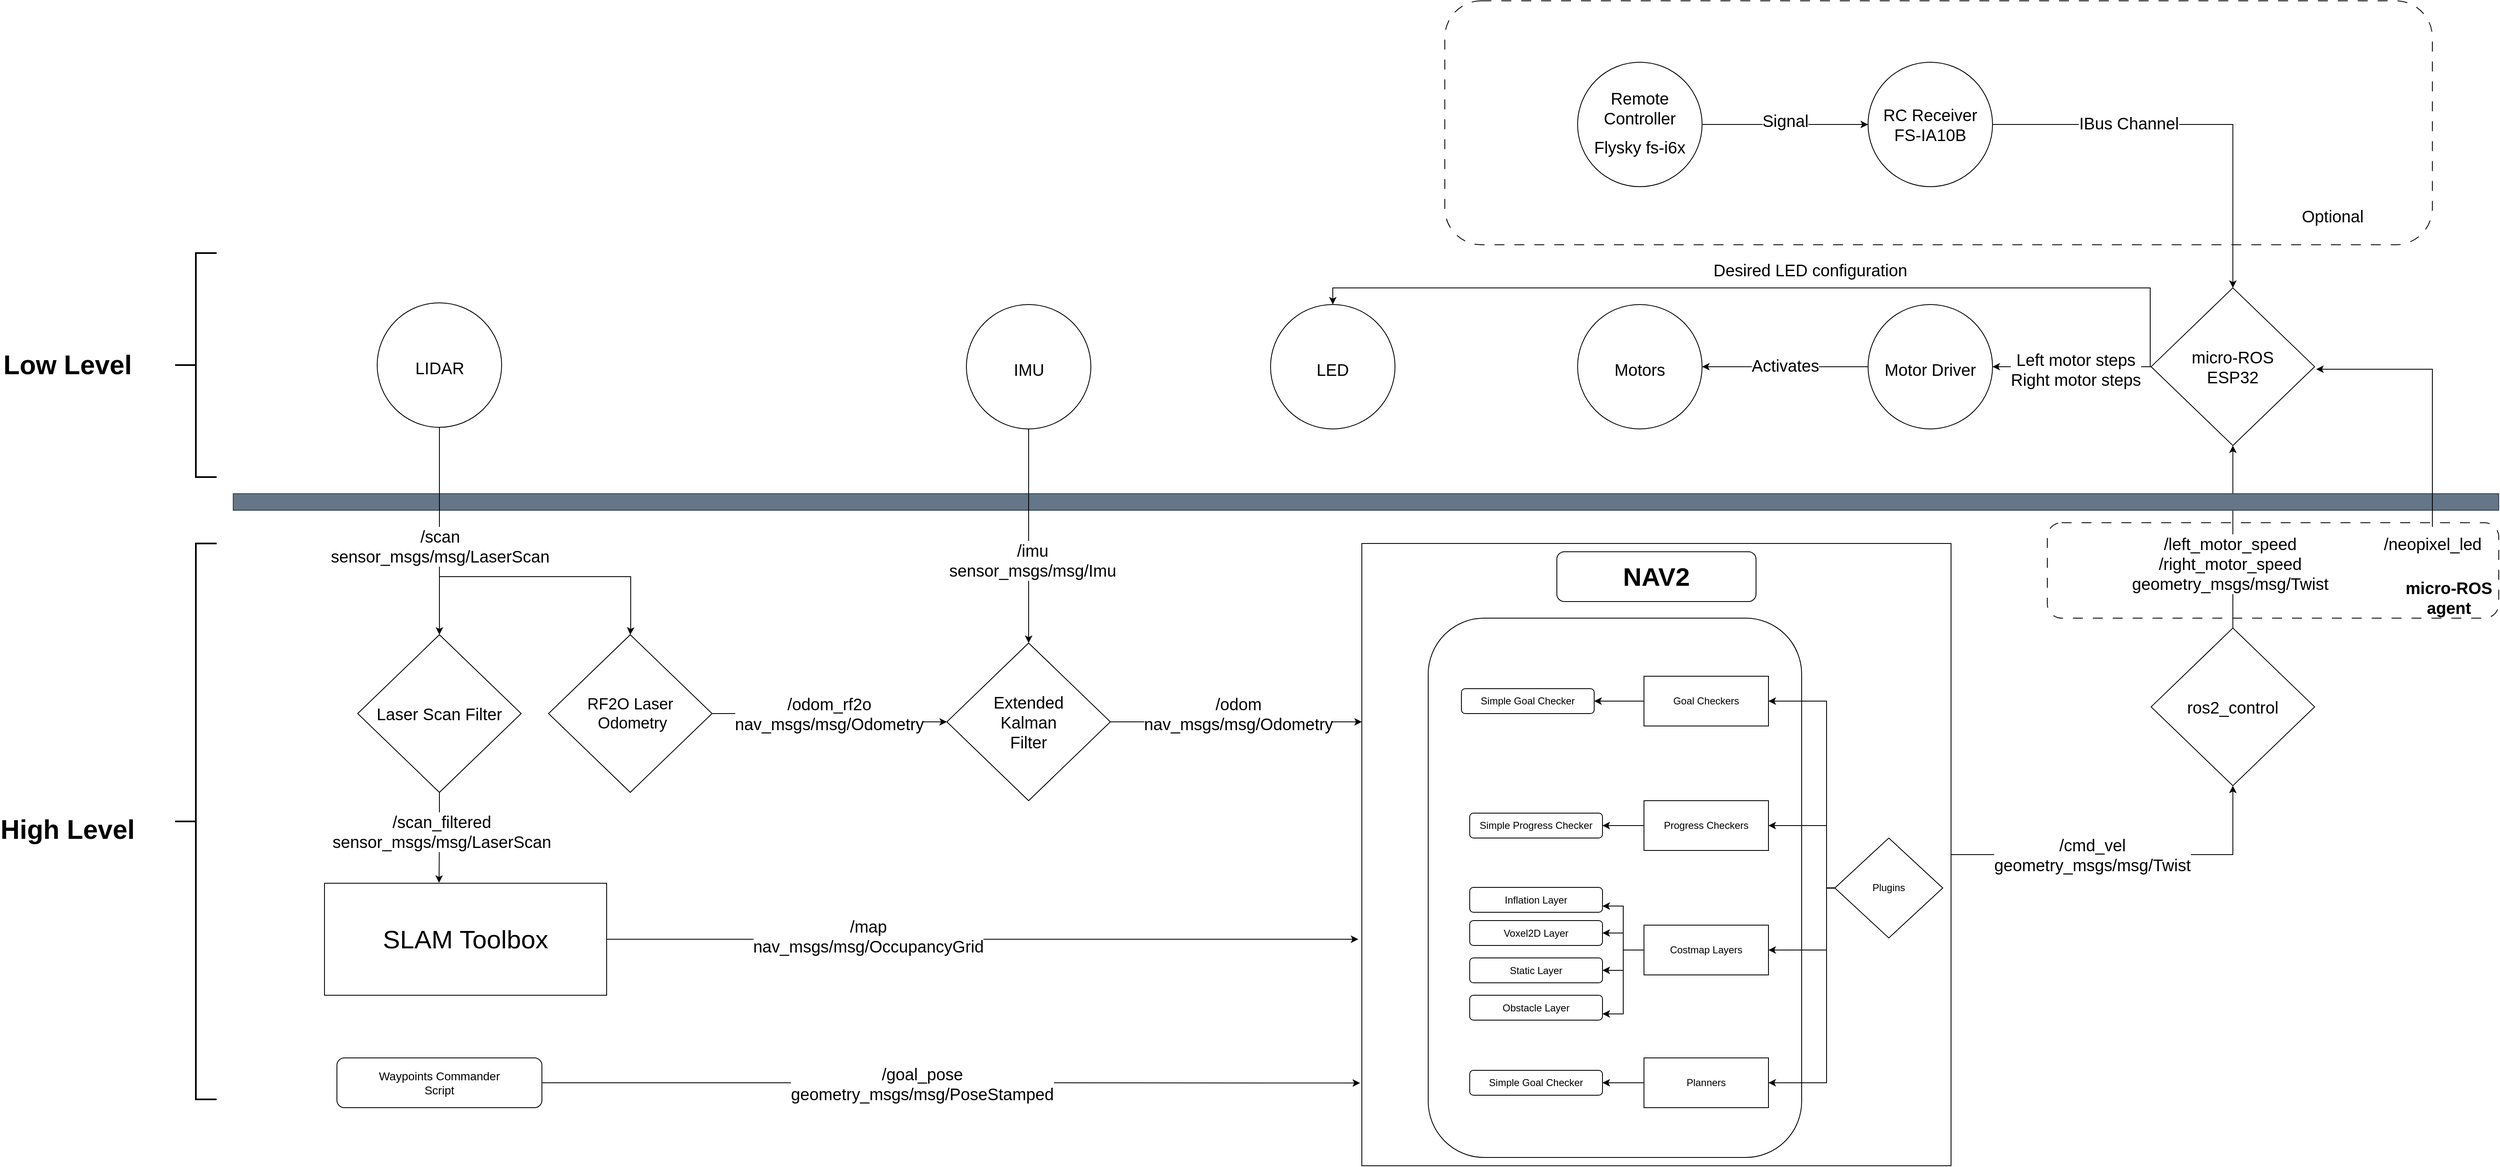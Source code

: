 <mxfile version="20.8.15" type="device"><diagram id="C5RBs43oDa-KdzZeNtuy" name="Page-1"><mxGraphModel dx="4522" dy="2759" grid="1" gridSize="10" guides="1" tooltips="1" connect="1" arrows="1" fold="1" page="1" pageScale="1" pageWidth="827" pageHeight="1169" math="0" shadow="0"><root><mxCell id="WIyWlLk6GJQsqaUBKTNV-0"/><mxCell id="WIyWlLk6GJQsqaUBKTNV-1" parent="WIyWlLk6GJQsqaUBKTNV-0"/><mxCell id="afM65eHOfUpWsiU0Lfw--38" value="" style="rounded=1;whiteSpace=wrap;html=1;dashed=1;dashPattern=12 12;fontSize=20;" vertex="1" parent="WIyWlLk6GJQsqaUBKTNV-1"><mxGeometry x="1056" y="-15" width="544" height="115" as="geometry"/></mxCell><mxCell id="kygisKb4YlQYPGj_dx80-73" style="edgeStyle=orthogonalEdgeStyle;rounded=0;orthogonalLoop=1;jettySize=auto;html=1;entryX=0.5;entryY=1;entryDx=0;entryDy=0;fontSize=32;" parent="WIyWlLk6GJQsqaUBKTNV-1" source="kygisKb4YlQYPGj_dx80-5" target="kygisKb4YlQYPGj_dx80-51" edge="1"><mxGeometry relative="1" as="geometry"/></mxCell><mxCell id="kygisKb4YlQYPGj_dx80-84" value="&lt;div&gt;/cmd_vel&lt;/div&gt;&lt;div&gt;geometry_msgs/msg/Twist&lt;br&gt;&lt;/div&gt;" style="edgeLabel;html=1;align=center;verticalAlign=middle;resizable=0;points=[];fontSize=20;" parent="kygisKb4YlQYPGj_dx80-73" vertex="1" connectable="0"><mxGeometry x="-0.4" y="-1" relative="1" as="geometry"><mxPoint x="43" y="-1" as="offset"/></mxGeometry></mxCell><mxCell id="kygisKb4YlQYPGj_dx80-5" value="" style="rounded=0;whiteSpace=wrap;html=1;" parent="WIyWlLk6GJQsqaUBKTNV-1" vertex="1"><mxGeometry x="230" y="10" width="710" height="750" as="geometry"/></mxCell><mxCell id="kygisKb4YlQYPGj_dx80-6" value="" style="rounded=1;whiteSpace=wrap;html=1;" parent="WIyWlLk6GJQsqaUBKTNV-1" vertex="1"><mxGeometry x="310" y="100" width="450" height="650" as="geometry"/></mxCell><mxCell id="kygisKb4YlQYPGj_dx80-29" style="edgeStyle=orthogonalEdgeStyle;rounded=0;orthogonalLoop=1;jettySize=auto;html=1;" parent="WIyWlLk6GJQsqaUBKTNV-1" source="kygisKb4YlQYPGj_dx80-7" target="kygisKb4YlQYPGj_dx80-12" edge="1"><mxGeometry relative="1" as="geometry"/></mxCell><mxCell id="kygisKb4YlQYPGj_dx80-7" value="Goal Checkers" style="rounded=0;whiteSpace=wrap;html=1;" parent="WIyWlLk6GJQsqaUBKTNV-1" vertex="1"><mxGeometry x="570" y="170" width="150" height="60" as="geometry"/></mxCell><mxCell id="kygisKb4YlQYPGj_dx80-24" style="edgeStyle=orthogonalEdgeStyle;rounded=0;orthogonalLoop=1;jettySize=auto;html=1;" parent="WIyWlLk6GJQsqaUBKTNV-1" source="kygisKb4YlQYPGj_dx80-8" target="kygisKb4YlQYPGj_dx80-18" edge="1"><mxGeometry relative="1" as="geometry"/></mxCell><mxCell id="kygisKb4YlQYPGj_dx80-8" value="Planners" style="rounded=0;whiteSpace=wrap;html=1;" parent="WIyWlLk6GJQsqaUBKTNV-1" vertex="1"><mxGeometry x="570" y="630" width="150" height="60" as="geometry"/></mxCell><mxCell id="kygisKb4YlQYPGj_dx80-19" style="edgeStyle=orthogonalEdgeStyle;rounded=0;orthogonalLoop=1;jettySize=auto;html=1;entryX=1;entryY=0.75;entryDx=0;entryDy=0;" parent="WIyWlLk6GJQsqaUBKTNV-1" source="kygisKb4YlQYPGj_dx80-9" target="kygisKb4YlQYPGj_dx80-14" edge="1"><mxGeometry relative="1" as="geometry"/></mxCell><mxCell id="kygisKb4YlQYPGj_dx80-20" style="edgeStyle=orthogonalEdgeStyle;rounded=0;orthogonalLoop=1;jettySize=auto;html=1;entryX=1;entryY=0.5;entryDx=0;entryDy=0;" parent="WIyWlLk6GJQsqaUBKTNV-1" source="kygisKb4YlQYPGj_dx80-9" target="kygisKb4YlQYPGj_dx80-15" edge="1"><mxGeometry relative="1" as="geometry"/></mxCell><mxCell id="kygisKb4YlQYPGj_dx80-21" style="edgeStyle=orthogonalEdgeStyle;rounded=0;orthogonalLoop=1;jettySize=auto;html=1;entryX=1;entryY=0.5;entryDx=0;entryDy=0;" parent="WIyWlLk6GJQsqaUBKTNV-1" source="kygisKb4YlQYPGj_dx80-9" target="kygisKb4YlQYPGj_dx80-16" edge="1"><mxGeometry relative="1" as="geometry"/></mxCell><mxCell id="kygisKb4YlQYPGj_dx80-22" style="edgeStyle=orthogonalEdgeStyle;rounded=0;orthogonalLoop=1;jettySize=auto;html=1;entryX=1;entryY=0.75;entryDx=0;entryDy=0;" parent="WIyWlLk6GJQsqaUBKTNV-1" source="kygisKb4YlQYPGj_dx80-9" target="kygisKb4YlQYPGj_dx80-17" edge="1"><mxGeometry relative="1" as="geometry"/></mxCell><mxCell id="kygisKb4YlQYPGj_dx80-9" value="Costmap Layers" style="rounded=0;whiteSpace=wrap;html=1;" parent="WIyWlLk6GJQsqaUBKTNV-1" vertex="1"><mxGeometry x="570" y="470" width="150" height="60" as="geometry"/></mxCell><mxCell id="kygisKb4YlQYPGj_dx80-28" style="edgeStyle=orthogonalEdgeStyle;rounded=0;orthogonalLoop=1;jettySize=auto;html=1;" parent="WIyWlLk6GJQsqaUBKTNV-1" source="kygisKb4YlQYPGj_dx80-10" target="kygisKb4YlQYPGj_dx80-13" edge="1"><mxGeometry relative="1" as="geometry"/></mxCell><mxCell id="kygisKb4YlQYPGj_dx80-10" value="Progress Checkers" style="rounded=0;whiteSpace=wrap;html=1;" parent="WIyWlLk6GJQsqaUBKTNV-1" vertex="1"><mxGeometry x="570" y="320" width="150" height="60" as="geometry"/></mxCell><mxCell id="kygisKb4YlQYPGj_dx80-12" value="Simple Goal Checker" style="rounded=1;whiteSpace=wrap;html=1;" parent="WIyWlLk6GJQsqaUBKTNV-1" vertex="1"><mxGeometry x="350" y="185" width="160" height="30" as="geometry"/></mxCell><mxCell id="kygisKb4YlQYPGj_dx80-13" value="Simple Progress Checker" style="rounded=1;whiteSpace=wrap;html=1;" parent="WIyWlLk6GJQsqaUBKTNV-1" vertex="1"><mxGeometry x="360" y="335" width="160" height="30" as="geometry"/></mxCell><mxCell id="kygisKb4YlQYPGj_dx80-14" value="Inflation Layer" style="rounded=1;whiteSpace=wrap;html=1;" parent="WIyWlLk6GJQsqaUBKTNV-1" vertex="1"><mxGeometry x="360" y="424.5" width="160" height="30" as="geometry"/></mxCell><mxCell id="kygisKb4YlQYPGj_dx80-15" value="Voxel2D Layer" style="rounded=1;whiteSpace=wrap;html=1;" parent="WIyWlLk6GJQsqaUBKTNV-1" vertex="1"><mxGeometry x="360" y="464.5" width="160" height="30" as="geometry"/></mxCell><mxCell id="kygisKb4YlQYPGj_dx80-16" value="Static Layer" style="rounded=1;whiteSpace=wrap;html=1;" parent="WIyWlLk6GJQsqaUBKTNV-1" vertex="1"><mxGeometry x="360" y="509.5" width="160" height="30" as="geometry"/></mxCell><mxCell id="kygisKb4YlQYPGj_dx80-17" value="Obstacle Layer" style="rounded=1;whiteSpace=wrap;html=1;" parent="WIyWlLk6GJQsqaUBKTNV-1" vertex="1"><mxGeometry x="360" y="554.5" width="160" height="30" as="geometry"/></mxCell><mxCell id="kygisKb4YlQYPGj_dx80-18" value="Simple Goal Checker" style="rounded=1;whiteSpace=wrap;html=1;" parent="WIyWlLk6GJQsqaUBKTNV-1" vertex="1"><mxGeometry x="360" y="645" width="160" height="30" as="geometry"/></mxCell><mxCell id="kygisKb4YlQYPGj_dx80-32" style="edgeStyle=orthogonalEdgeStyle;rounded=0;orthogonalLoop=1;jettySize=auto;html=1;entryX=1;entryY=0.5;entryDx=0;entryDy=0;" parent="WIyWlLk6GJQsqaUBKTNV-1" source="kygisKb4YlQYPGj_dx80-30" target="kygisKb4YlQYPGj_dx80-7" edge="1"><mxGeometry relative="1" as="geometry"><Array as="points"><mxPoint x="790" y="425"/><mxPoint x="790" y="200"/></Array></mxGeometry></mxCell><mxCell id="kygisKb4YlQYPGj_dx80-33" style="edgeStyle=orthogonalEdgeStyle;rounded=0;orthogonalLoop=1;jettySize=auto;html=1;" parent="WIyWlLk6GJQsqaUBKTNV-1" source="kygisKb4YlQYPGj_dx80-30" target="kygisKb4YlQYPGj_dx80-10" edge="1"><mxGeometry relative="1" as="geometry"><Array as="points"><mxPoint x="790" y="425"/><mxPoint x="790" y="350"/></Array></mxGeometry></mxCell><mxCell id="kygisKb4YlQYPGj_dx80-34" style="edgeStyle=orthogonalEdgeStyle;rounded=0;orthogonalLoop=1;jettySize=auto;html=1;" parent="WIyWlLk6GJQsqaUBKTNV-1" source="kygisKb4YlQYPGj_dx80-30" target="kygisKb4YlQYPGj_dx80-9" edge="1"><mxGeometry relative="1" as="geometry"><Array as="points"><mxPoint x="790" y="425"/><mxPoint x="790" y="500"/></Array></mxGeometry></mxCell><mxCell id="kygisKb4YlQYPGj_dx80-35" style="edgeStyle=orthogonalEdgeStyle;rounded=0;orthogonalLoop=1;jettySize=auto;html=1;entryX=1;entryY=0.5;entryDx=0;entryDy=0;" parent="WIyWlLk6GJQsqaUBKTNV-1" source="kygisKb4YlQYPGj_dx80-30" target="kygisKb4YlQYPGj_dx80-8" edge="1"><mxGeometry relative="1" as="geometry"><Array as="points"><mxPoint x="790" y="425"/><mxPoint x="790" y="660"/></Array></mxGeometry></mxCell><mxCell id="kygisKb4YlQYPGj_dx80-30" value="Plugins" style="rhombus;whiteSpace=wrap;html=1;" parent="WIyWlLk6GJQsqaUBKTNV-1" vertex="1"><mxGeometry x="800" y="365" width="130" height="120.5" as="geometry"/></mxCell><mxCell id="kygisKb4YlQYPGj_dx80-36" value="&lt;font style=&quot;font-size: 31px;&quot;&gt;&lt;b&gt;NAV2&lt;/b&gt;&lt;/font&gt;" style="rounded=1;whiteSpace=wrap;html=1;" parent="WIyWlLk6GJQsqaUBKTNV-1" vertex="1"><mxGeometry x="465" y="20" width="240" height="60" as="geometry"/></mxCell><mxCell id="kygisKb4YlQYPGj_dx80-47" style="edgeStyle=orthogonalEdgeStyle;rounded=0;orthogonalLoop=1;jettySize=auto;html=1;entryX=-0.006;entryY=0.636;entryDx=0;entryDy=0;entryPerimeter=0;fontSize=12;" parent="WIyWlLk6GJQsqaUBKTNV-1" source="kygisKb4YlQYPGj_dx80-38" target="kygisKb4YlQYPGj_dx80-5" edge="1"><mxGeometry relative="1" as="geometry"/></mxCell><mxCell id="kygisKb4YlQYPGj_dx80-81" value="&lt;div&gt;/map&lt;/div&gt;&lt;div&gt;nav_msgs/msg/OccupancyGrid&lt;br&gt;&lt;/div&gt;" style="edgeLabel;html=1;align=center;verticalAlign=middle;resizable=0;points=[];fontSize=20;" parent="kygisKb4YlQYPGj_dx80-47" vertex="1" connectable="0"><mxGeometry x="-0.307" y="4" relative="1" as="geometry"><mxPoint x="1" as="offset"/></mxGeometry></mxCell><mxCell id="kygisKb4YlQYPGj_dx80-38" value="SLAM Toolbox" style="rounded=0;whiteSpace=wrap;html=1;fontSize=31;" parent="WIyWlLk6GJQsqaUBKTNV-1" vertex="1"><mxGeometry x="-1020" y="419.5" width="340" height="135" as="geometry"/></mxCell><mxCell id="kygisKb4YlQYPGj_dx80-49" style="edgeStyle=orthogonalEdgeStyle;rounded=0;orthogonalLoop=1;jettySize=auto;html=1;entryX=-0.003;entryY=0.867;entryDx=0;entryDy=0;entryPerimeter=0;fontSize=12;" parent="WIyWlLk6GJQsqaUBKTNV-1" source="kygisKb4YlQYPGj_dx80-44" target="kygisKb4YlQYPGj_dx80-5" edge="1"><mxGeometry relative="1" as="geometry"/></mxCell><mxCell id="kygisKb4YlQYPGj_dx80-82" value="&lt;div&gt;/goal_pose&lt;/div&gt;&lt;div&gt;geometry_msgs/msg/PoseStamped&lt;br&gt;&lt;/div&gt;" style="edgeLabel;html=1;align=center;verticalAlign=middle;resizable=0;points=[];fontSize=20;" parent="kygisKb4YlQYPGj_dx80-49" vertex="1" connectable="0"><mxGeometry x="-0.073" y="-1" relative="1" as="geometry"><mxPoint x="1" as="offset"/></mxGeometry></mxCell><mxCell id="kygisKb4YlQYPGj_dx80-44" value="&lt;div style=&quot;font-size: 14px;&quot;&gt;&lt;font style=&quot;font-size: 14px;&quot;&gt;Waypoints Commander&lt;/font&gt;&lt;/div&gt;&lt;div style=&quot;font-size: 14px;&quot;&gt;&lt;font style=&quot;font-size: 14px;&quot;&gt;Script&lt;br&gt;&lt;/font&gt;&lt;/div&gt;" style="rounded=1;whiteSpace=wrap;html=1;fontSize=12;" parent="WIyWlLk6GJQsqaUBKTNV-1" vertex="1"><mxGeometry x="-1005" y="630" width="247" height="60" as="geometry"/></mxCell><mxCell id="kygisKb4YlQYPGj_dx80-67" style="edgeStyle=orthogonalEdgeStyle;rounded=0;orthogonalLoop=1;jettySize=auto;html=1;entryX=0.406;entryY=-0.004;entryDx=0;entryDy=0;entryPerimeter=0;fontSize=32;" parent="WIyWlLk6GJQsqaUBKTNV-1" source="kygisKb4YlQYPGj_dx80-50" target="kygisKb4YlQYPGj_dx80-38" edge="1"><mxGeometry relative="1" as="geometry"/></mxCell><mxCell id="kygisKb4YlQYPGj_dx80-78" value="&lt;div&gt;/scan_filtered&lt;/div&gt;&lt;div&gt;sensor_msgs/msg/LaserScan&lt;br&gt;&lt;/div&gt;" style="edgeLabel;html=1;align=center;verticalAlign=middle;resizable=0;points=[];fontSize=20;" parent="kygisKb4YlQYPGj_dx80-67" vertex="1" connectable="0"><mxGeometry x="-0.148" y="2" relative="1" as="geometry"><mxPoint as="offset"/></mxGeometry></mxCell><mxCell id="kygisKb4YlQYPGj_dx80-50" value="&lt;font style=&quot;font-size: 20px;&quot;&gt;Laser Scan Filter&lt;/font&gt;" style="rhombus;whiteSpace=wrap;html=1;fontSize=12;" parent="WIyWlLk6GJQsqaUBKTNV-1" vertex="1"><mxGeometry x="-980" y="120" width="197" height="190" as="geometry"/></mxCell><mxCell id="kygisKb4YlQYPGj_dx80-76" style="edgeStyle=orthogonalEdgeStyle;rounded=0;orthogonalLoop=1;jettySize=auto;html=1;entryX=0.5;entryY=1;entryDx=0;entryDy=0;fontSize=32;" parent="WIyWlLk6GJQsqaUBKTNV-1" source="kygisKb4YlQYPGj_dx80-51" target="kygisKb4YlQYPGj_dx80-75" edge="1"><mxGeometry relative="1" as="geometry"/></mxCell><mxCell id="kygisKb4YlQYPGj_dx80-85" value="&lt;div&gt;/left_motor_speed&lt;/div&gt;&lt;div&gt;/right_motor_speed&lt;/div&gt;&lt;div&gt;geometry_msgs/msg/Twist&lt;/div&gt;" style="edgeLabel;html=1;align=center;verticalAlign=middle;resizable=0;points=[];fontSize=20;" parent="kygisKb4YlQYPGj_dx80-76" vertex="1" connectable="0"><mxGeometry x="-0.281" y="4" relative="1" as="geometry"><mxPoint y="1" as="offset"/></mxGeometry></mxCell><mxCell id="kygisKb4YlQYPGj_dx80-51" value="&lt;font style=&quot;font-size: 20px;&quot;&gt;ros2_control&lt;/font&gt;" style="rhombus;whiteSpace=wrap;html=1;fontSize=12;" parent="WIyWlLk6GJQsqaUBKTNV-1" vertex="1"><mxGeometry x="1181.11" y="111.94" width="197" height="190" as="geometry"/></mxCell><mxCell id="kygisKb4YlQYPGj_dx80-71" value="" style="edgeStyle=orthogonalEdgeStyle;rounded=0;orthogonalLoop=1;jettySize=auto;html=1;fontSize=32;" parent="WIyWlLk6GJQsqaUBKTNV-1" source="kygisKb4YlQYPGj_dx80-52" target="kygisKb4YlQYPGj_dx80-5" edge="1"><mxGeometry relative="1" as="geometry"><Array as="points"><mxPoint x="30" y="225"/><mxPoint x="30" y="225"/></Array></mxGeometry></mxCell><mxCell id="kygisKb4YlQYPGj_dx80-80" value="&lt;div&gt;/odom&lt;/div&gt;&lt;div&gt;nav_msgs/msg/Odometry&lt;/div&gt;" style="edgeLabel;html=1;align=center;verticalAlign=middle;resizable=0;points=[];fontSize=20;" parent="kygisKb4YlQYPGj_dx80-71" vertex="1" connectable="0"><mxGeometry x="-0.173" y="-8" relative="1" as="geometry"><mxPoint x="28" y="-18" as="offset"/></mxGeometry></mxCell><mxCell id="kygisKb4YlQYPGj_dx80-52" value="&lt;div style=&quot;font-size: 20px;&quot;&gt;&lt;font style=&quot;font-size: 20px;&quot;&gt;Extended&lt;/font&gt;&lt;/div&gt;&lt;div style=&quot;font-size: 20px;&quot;&gt;&lt;font style=&quot;font-size: 20px;&quot;&gt;Kalman&lt;/font&gt;&lt;/div&gt;&lt;div style=&quot;font-size: 20px;&quot;&gt;&lt;font style=&quot;font-size: 20px;&quot;&gt;Filter&lt;/font&gt;&lt;br&gt;&lt;/div&gt;" style="rhombus;whiteSpace=wrap;html=1;fontSize=12;" parent="WIyWlLk6GJQsqaUBKTNV-1" vertex="1"><mxGeometry x="-270" y="130" width="197" height="190" as="geometry"/></mxCell><mxCell id="kygisKb4YlQYPGj_dx80-70" style="edgeStyle=orthogonalEdgeStyle;rounded=0;orthogonalLoop=1;jettySize=auto;html=1;entryX=0;entryY=0.5;entryDx=0;entryDy=0;fontSize=32;" parent="WIyWlLk6GJQsqaUBKTNV-1" source="kygisKb4YlQYPGj_dx80-53" target="kygisKb4YlQYPGj_dx80-52" edge="1"><mxGeometry relative="1" as="geometry"><Array as="points"><mxPoint x="-410" y="215"/><mxPoint x="-410" y="225"/></Array></mxGeometry></mxCell><mxCell id="kygisKb4YlQYPGj_dx80-79" value="&lt;div&gt;/odom_rf2o&lt;/div&gt;&lt;div&gt;nav_msgs/msg/Odometry&lt;br&gt;&lt;/div&gt;" style="edgeLabel;html=1;align=center;verticalAlign=middle;resizable=0;points=[];fontSize=20;" parent="kygisKb4YlQYPGj_dx80-70" vertex="1" connectable="0"><mxGeometry x="0.183" y="4" relative="1" as="geometry"><mxPoint x="-23" y="-6" as="offset"/></mxGeometry></mxCell><mxCell id="kygisKb4YlQYPGj_dx80-53" value="&lt;div&gt;&lt;font style=&quot;font-size: 19px;&quot;&gt;RF2O Laser&lt;/font&gt;&lt;/div&gt;&lt;div&gt;&lt;font style=&quot;font-size: 19px;&quot;&gt;&amp;nbsp;Odometry&lt;/font&gt;&lt;/div&gt;" style="rhombus;whiteSpace=wrap;html=1;fontSize=12;" parent="WIyWlLk6GJQsqaUBKTNV-1" vertex="1"><mxGeometry x="-750" y="120" width="197" height="190" as="geometry"/></mxCell><mxCell id="kygisKb4YlQYPGj_dx80-60" value="" style="rounded=0;whiteSpace=wrap;html=1;fontSize=20;fillColor=#647687;fontColor=#ffffff;strokeColor=#314354;" parent="WIyWlLk6GJQsqaUBKTNV-1" vertex="1"><mxGeometry x="-1130" y="-50" width="2730" height="20" as="geometry"/></mxCell><mxCell id="kygisKb4YlQYPGj_dx80-61" value="" style="strokeWidth=2;html=1;shape=mxgraph.flowchart.annotation_2;align=left;labelPosition=right;pointerEvents=1;fontSize=20;" parent="WIyWlLk6GJQsqaUBKTNV-1" vertex="1"><mxGeometry x="-1200" y="10" width="50" height="670" as="geometry"/></mxCell><mxCell id="kygisKb4YlQYPGj_dx80-63" value="&lt;font style=&quot;font-size: 32px;&quot;&gt;High Level&lt;/font&gt;" style="text;strokeColor=none;fillColor=none;html=1;fontSize=20;fontStyle=1;verticalAlign=middle;align=center;" parent="WIyWlLk6GJQsqaUBKTNV-1" vertex="1"><mxGeometry x="-1380" y="335" width="100" height="40" as="geometry"/></mxCell><mxCell id="kygisKb4YlQYPGj_dx80-66" style="edgeStyle=orthogonalEdgeStyle;rounded=0;orthogonalLoop=1;jettySize=auto;html=1;entryX=0.5;entryY=0;entryDx=0;entryDy=0;fontSize=32;" parent="WIyWlLk6GJQsqaUBKTNV-1" source="kygisKb4YlQYPGj_dx80-64" target="kygisKb4YlQYPGj_dx80-50" edge="1"><mxGeometry relative="1" as="geometry"/></mxCell><mxCell id="kygisKb4YlQYPGj_dx80-68" style="edgeStyle=orthogonalEdgeStyle;rounded=0;orthogonalLoop=1;jettySize=auto;html=1;entryX=0.5;entryY=0;entryDx=0;entryDy=0;fontSize=32;" parent="WIyWlLk6GJQsqaUBKTNV-1" source="kygisKb4YlQYPGj_dx80-64" target="kygisKb4YlQYPGj_dx80-53" edge="1"><mxGeometry relative="1" as="geometry"><Array as="points"><mxPoint x="-881" y="50"/><mxPoint x="-651" y="50"/><mxPoint x="-651" y="110"/></Array></mxGeometry></mxCell><mxCell id="kygisKb4YlQYPGj_dx80-77" value="&lt;div&gt;/scan&lt;/div&gt;&lt;div&gt;sensor_msgs/msg/LaserScan&lt;br&gt;&lt;/div&gt;" style="edgeLabel;html=1;align=center;verticalAlign=middle;resizable=0;points=[];fontSize=20;" parent="kygisKb4YlQYPGj_dx80-68" vertex="1" connectable="0"><mxGeometry x="-0.861" y="-5" relative="1" as="geometry"><mxPoint x="5" y="109" as="offset"/></mxGeometry></mxCell><mxCell id="kygisKb4YlQYPGj_dx80-64" value="&lt;font style=&quot;font-size: 20px;&quot;&gt;LIDAR&lt;/font&gt;" style="ellipse;whiteSpace=wrap;html=1;aspect=fixed;fontSize=32;" parent="WIyWlLk6GJQsqaUBKTNV-1" vertex="1"><mxGeometry x="-956.5" y="-280" width="150" height="150" as="geometry"/></mxCell><mxCell id="kygisKb4YlQYPGj_dx80-72" style="edgeStyle=orthogonalEdgeStyle;rounded=0;orthogonalLoop=1;jettySize=auto;html=1;entryX=0.5;entryY=0;entryDx=0;entryDy=0;fontSize=32;" parent="WIyWlLk6GJQsqaUBKTNV-1" source="kygisKb4YlQYPGj_dx80-65" target="kygisKb4YlQYPGj_dx80-52" edge="1"><mxGeometry relative="1" as="geometry"/></mxCell><mxCell id="kygisKb4YlQYPGj_dx80-83" value="&lt;div&gt;/imu&lt;/div&gt;&lt;div&gt;sensor_msgs/msg/Imu&lt;br&gt;&lt;/div&gt;" style="edgeLabel;html=1;align=center;verticalAlign=middle;resizable=0;points=[];fontSize=20;" parent="kygisKb4YlQYPGj_dx80-72" vertex="1" connectable="0"><mxGeometry x="0.23" y="4" relative="1" as="geometry"><mxPoint y="-1" as="offset"/></mxGeometry></mxCell><mxCell id="kygisKb4YlQYPGj_dx80-65" value="&lt;font style=&quot;font-size: 20px;&quot;&gt;IMU&lt;/font&gt;" style="ellipse;whiteSpace=wrap;html=1;aspect=fixed;fontSize=32;" parent="WIyWlLk6GJQsqaUBKTNV-1" vertex="1"><mxGeometry x="-246.5" y="-278.06" width="150" height="150" as="geometry"/></mxCell><mxCell id="afM65eHOfUpWsiU0Lfw--4" style="edgeStyle=orthogonalEdgeStyle;rounded=0;orthogonalLoop=1;jettySize=auto;html=1;entryX=1;entryY=0.5;entryDx=0;entryDy=0;fontSize=20;" edge="1" parent="WIyWlLk6GJQsqaUBKTNV-1" source="kygisKb4YlQYPGj_dx80-75" target="afM65eHOfUpWsiU0Lfw--0"><mxGeometry relative="1" as="geometry"/></mxCell><mxCell id="afM65eHOfUpWsiU0Lfw--14" style="edgeStyle=orthogonalEdgeStyle;rounded=0;orthogonalLoop=1;jettySize=auto;html=1;fontSize=20;entryX=0.5;entryY=0;entryDx=0;entryDy=0;" edge="1" parent="WIyWlLk6GJQsqaUBKTNV-1" target="afM65eHOfUpWsiU0Lfw--13"><mxGeometry relative="1" as="geometry"><mxPoint x="200" y="-410" as="targetPoint"/><mxPoint x="1180" y="-203" as="sourcePoint"/><Array as="points"><mxPoint x="1180" y="-298"/><mxPoint x="195" y="-298"/></Array></mxGeometry></mxCell><mxCell id="kygisKb4YlQYPGj_dx80-75" value="&lt;div&gt;&lt;font style=&quot;font-size: 20px;&quot;&gt;micro-ROS&lt;/font&gt;&lt;/div&gt;&lt;div&gt;&lt;font style=&quot;font-size: 20px;&quot;&gt;ESP32&lt;br&gt;&lt;/font&gt;&lt;/div&gt;" style="rhombus;whiteSpace=wrap;html=1;fontSize=12;" parent="WIyWlLk6GJQsqaUBKTNV-1" vertex="1"><mxGeometry x="1181.11" y="-298.06" width="197" height="190" as="geometry"/></mxCell><mxCell id="kygisKb4YlQYPGj_dx80-86" value="" style="strokeWidth=2;html=1;shape=mxgraph.flowchart.annotation_2;align=left;labelPosition=right;pointerEvents=1;fontSize=20;" parent="WIyWlLk6GJQsqaUBKTNV-1" vertex="1"><mxGeometry x="-1200" y="-340" width="50" height="270" as="geometry"/></mxCell><mxCell id="kygisKb4YlQYPGj_dx80-87" value="&lt;font style=&quot;font-size: 32px;&quot;&gt;Low Level&lt;/font&gt;" style="text;strokeColor=none;fillColor=none;html=1;fontSize=20;fontStyle=1;verticalAlign=middle;align=center;" parent="WIyWlLk6GJQsqaUBKTNV-1" vertex="1"><mxGeometry x="-1380" y="-225" width="100" height="40" as="geometry"/></mxCell><mxCell id="afM65eHOfUpWsiU0Lfw--10" style="edgeStyle=orthogonalEdgeStyle;rounded=0;orthogonalLoop=1;jettySize=auto;html=1;fontSize=20;entryX=1;entryY=0.5;entryDx=0;entryDy=0;" edge="1" parent="WIyWlLk6GJQsqaUBKTNV-1" source="afM65eHOfUpWsiU0Lfw--0" target="afM65eHOfUpWsiU0Lfw--9"><mxGeometry relative="1" as="geometry"><mxPoint x="700" y="-203.06" as="targetPoint"/></mxGeometry></mxCell><mxCell id="afM65eHOfUpWsiU0Lfw--0" value="&lt;font style=&quot;font-size: 20px;&quot;&gt;Motor Driver&lt;/font&gt;" style="ellipse;whiteSpace=wrap;html=1;aspect=fixed;fontSize=32;" vertex="1" parent="WIyWlLk6GJQsqaUBKTNV-1"><mxGeometry x="840" y="-278.06" width="150" height="150" as="geometry"/></mxCell><mxCell id="afM65eHOfUpWsiU0Lfw--7" value="&lt;div&gt;Left motor steps&lt;/div&gt;&lt;div&gt;Right motor steps&lt;br&gt;&lt;/div&gt;" style="edgeLabel;html=1;align=center;verticalAlign=middle;resizable=0;points=[];fontSize=20;" vertex="1" connectable="0" parent="WIyWlLk6GJQsqaUBKTNV-1"><mxGeometry x="1090.0" y="-200.0" as="geometry"/></mxCell><mxCell id="afM65eHOfUpWsiU0Lfw--9" value="&lt;font style=&quot;font-size: 20px;&quot;&gt;Motors&lt;/font&gt;" style="ellipse;whiteSpace=wrap;html=1;aspect=fixed;fontSize=32;" vertex="1" parent="WIyWlLk6GJQsqaUBKTNV-1"><mxGeometry x="490" y="-278.06" width="150" height="150" as="geometry"/></mxCell><mxCell id="afM65eHOfUpWsiU0Lfw--11" value="Activates" style="edgeLabel;html=1;align=center;verticalAlign=middle;resizable=0;points=[];fontSize=20;" vertex="1" connectable="0" parent="WIyWlLk6GJQsqaUBKTNV-1"><mxGeometry x="740.0" y="-205.0" as="geometry"/></mxCell><mxCell id="afM65eHOfUpWsiU0Lfw--13" value="&lt;font style=&quot;font-size: 20px;&quot;&gt;LED&lt;/font&gt;" style="ellipse;whiteSpace=wrap;html=1;aspect=fixed;fontSize=32;" vertex="1" parent="WIyWlLk6GJQsqaUBKTNV-1"><mxGeometry x="120" y="-278.06" width="150" height="150" as="geometry"/></mxCell><mxCell id="afM65eHOfUpWsiU0Lfw--16" value="&lt;div&gt;Desired LED configuration&lt;br&gt;&lt;/div&gt;" style="edgeLabel;html=1;align=center;verticalAlign=middle;resizable=0;points=[];fontSize=20;" vertex="1" connectable="0" parent="WIyWlLk6GJQsqaUBKTNV-1"><mxGeometry x="770.0" y="-320.0" as="geometry"/></mxCell><mxCell id="afM65eHOfUpWsiU0Lfw--17" value="/neopixel_led&lt;span class=&quot;pl-s&quot;&gt;&lt;/span&gt;" style="edgeLabel;html=1;align=center;verticalAlign=middle;resizable=0;points=[];fontSize=20;" vertex="1" connectable="0" parent="WIyWlLk6GJQsqaUBKTNV-1"><mxGeometry x="1520.0" y="10" as="geometry"/></mxCell><mxCell id="afM65eHOfUpWsiU0Lfw--31" value="" style="rounded=1;whiteSpace=wrap;html=1;fontSize=20;dashed=1;dashPattern=12 12;" vertex="1" parent="WIyWlLk6GJQsqaUBKTNV-1"><mxGeometry x="330" y="-644" width="1190" height="294" as="geometry"/></mxCell><mxCell id="afM65eHOfUpWsiU0Lfw--19" value="" style="endArrow=classic;html=1;rounded=0;fontSize=20;" edge="1" parent="WIyWlLk6GJQsqaUBKTNV-1"><mxGeometry width="50" height="50" relative="1" as="geometry"><mxPoint x="1520" y="-10" as="sourcePoint"/><mxPoint x="1380" y="-200" as="targetPoint"/><Array as="points"><mxPoint x="1520" y="-200"/></Array></mxGeometry></mxCell><mxCell id="afM65eHOfUpWsiU0Lfw--22" style="edgeStyle=orthogonalEdgeStyle;rounded=0;orthogonalLoop=1;jettySize=auto;html=1;entryX=0;entryY=0.5;entryDx=0;entryDy=0;fontSize=20;" edge="1" parent="WIyWlLk6GJQsqaUBKTNV-1" source="afM65eHOfUpWsiU0Lfw--21" target="afM65eHOfUpWsiU0Lfw--23"><mxGeometry relative="1" as="geometry"/></mxCell><mxCell id="afM65eHOfUpWsiU0Lfw--25" value="Signal" style="edgeLabel;html=1;align=center;verticalAlign=middle;resizable=0;points=[];fontSize=20;" vertex="1" connectable="0" parent="afM65eHOfUpWsiU0Lfw--22"><mxGeometry x="0.26" y="4" relative="1" as="geometry"><mxPoint x="-26" y="-1" as="offset"/></mxGeometry></mxCell><mxCell id="afM65eHOfUpWsiU0Lfw--21" value="&lt;div style=&quot;font-size: 20px;&quot;&gt;&lt;font style=&quot;font-size: 20px;&quot;&gt;Remote&lt;/font&gt;&lt;/div&gt;&lt;div style=&quot;font-size: 20px;&quot;&gt;&lt;font style=&quot;font-size: 20px;&quot;&gt;Controller&lt;br&gt;&lt;/font&gt;&lt;/div&gt;&lt;div&gt;&lt;font style=&quot;font-size: 20px;&quot;&gt;Flysky fs-i6x&lt;/font&gt;&lt;br&gt;&lt;/div&gt;" style="ellipse;whiteSpace=wrap;html=1;aspect=fixed;fontSize=32;" vertex="1" parent="WIyWlLk6GJQsqaUBKTNV-1"><mxGeometry x="490.0" y="-570" width="150" height="150" as="geometry"/></mxCell><mxCell id="afM65eHOfUpWsiU0Lfw--24" style="edgeStyle=orthogonalEdgeStyle;rounded=0;orthogonalLoop=1;jettySize=auto;html=1;exitX=1;exitY=0.5;exitDx=0;exitDy=0;entryX=0.5;entryY=0;entryDx=0;entryDy=0;fontSize=20;" edge="1" parent="WIyWlLk6GJQsqaUBKTNV-1" source="afM65eHOfUpWsiU0Lfw--23" target="kygisKb4YlQYPGj_dx80-75"><mxGeometry relative="1" as="geometry"/></mxCell><mxCell id="afM65eHOfUpWsiU0Lfw--26" value="IBus Channel" style="edgeLabel;html=1;align=center;verticalAlign=middle;resizable=0;points=[];fontSize=20;" vertex="1" connectable="0" parent="afM65eHOfUpWsiU0Lfw--24"><mxGeometry x="-0.326" y="2" relative="1" as="geometry"><mxPoint as="offset"/></mxGeometry></mxCell><mxCell id="afM65eHOfUpWsiU0Lfw--23" value="&lt;div style=&quot;font-size: 20px;&quot;&gt;&lt;font style=&quot;font-size: 20px;&quot;&gt;RC Receiver&lt;/font&gt;&lt;/div&gt;&lt;div style=&quot;font-size: 20px;&quot;&gt;&lt;font style=&quot;font-size: 20px;&quot;&gt;FS-IA10B&lt;/font&gt;&lt;/div&gt;" style="ellipse;whiteSpace=wrap;html=1;aspect=fixed;fontSize=32;" vertex="1" parent="WIyWlLk6GJQsqaUBKTNV-1"><mxGeometry x="840.0" y="-570" width="150" height="150" as="geometry"/></mxCell><mxCell id="afM65eHOfUpWsiU0Lfw--32" value="Optional" style="text;html=1;strokeColor=none;fillColor=none;align=center;verticalAlign=middle;whiteSpace=wrap;rounded=0;fontSize=20;" vertex="1" parent="WIyWlLk6GJQsqaUBKTNV-1"><mxGeometry x="1370" y="-400" width="60" height="30" as="geometry"/></mxCell><mxCell id="afM65eHOfUpWsiU0Lfw--39" value="&lt;div&gt;&lt;b&gt;micro-ROS agent&lt;/b&gt;&lt;/div&gt;" style="text;html=1;strokeColor=none;fillColor=none;align=center;verticalAlign=middle;whiteSpace=wrap;rounded=0;fontSize=20;" vertex="1" parent="WIyWlLk6GJQsqaUBKTNV-1"><mxGeometry x="1480" y="60" width="120" height="30" as="geometry"/></mxCell></root></mxGraphModel></diagram></mxfile>
